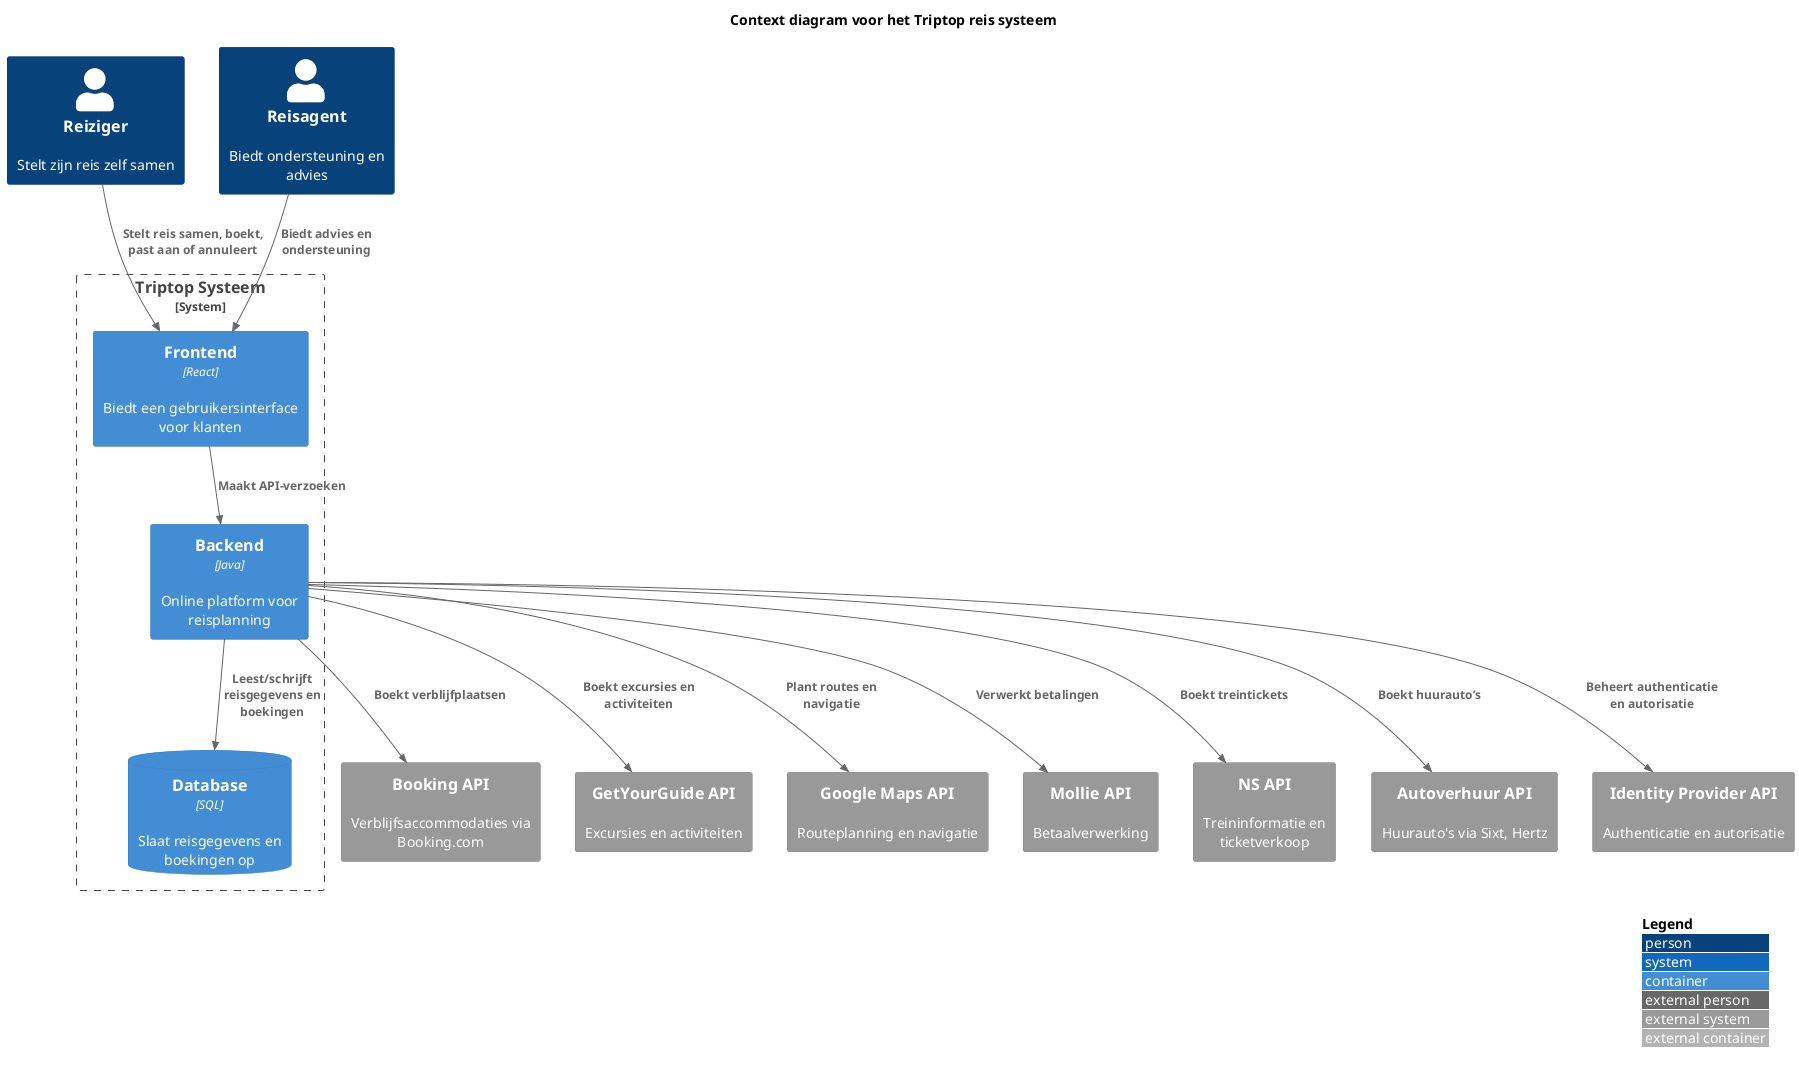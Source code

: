 @startuml
!include <C4/C4>
!include <C4/C4_Context>
!include <C4/C4_Container>

LAYOUT_WITH_LEGEND()

title Context diagram voor het Triptop reis systeem

Person(reiziger, "Reiziger", "Stelt zijn reis zelf samen")
Person(reisagent, "Reisagent", "Biedt ondersteuning en advies")

System_Boundary(triptop, "Triptop Systeem") {
    Container(frontend, "Frontend", "React", "Biedt een gebruikersinterface voor klanten")
    Container(backend, "Backend", "Java", "Online platform voor reisplanning")
    ContainerDb(database, "Database", "SQL", "Slaat reisgegevens en boekingen op")
}

System_Ext(bookingAPI, "Booking API", "Verblijfsaccommodaties via Booking.com")
System_Ext(getYourGuideAPI, "GetYourGuide API", "Excursies en activiteiten")
System_Ext(googleMapsAPI, "Google Maps API", "Routeplanning en navigatie")
System_Ext(mollieAPI, "Mollie API", "Betaalverwerking")
System_Ext(nsAPI, "NS API", "Treininformatie en ticketverkoop")
System_Ext(rentalCarAPI, "Autoverhuur API", "Huurauto's via Sixt, Hertz")
System_Ext(identityProviderAPI, "Identity Provider API", "Authenticatie en autorisatie")

Rel(reiziger, frontend, "Stelt reis samen, boekt, past aan of annuleert")
Rel(reisagent, frontend, "Biedt advies en ondersteuning")
Rel(frontend, backend, "Maakt API-verzoeken")
Rel(backend, database, "Leest/schrijft reisgegevens en boekingen")
Rel(backend, bookingAPI, "Boekt verblijfplaatsen")
Rel(backend, getYourGuideAPI, "Boekt excursies en activiteiten")
Rel(backend, googleMapsAPI, "Plant routes en navigatie")
Rel(backend, mollieAPI, "Verwerkt betalingen")
Rel(backend, nsAPI, "Boekt treintickets")
Rel(backend, rentalCarAPI, "Boekt huurauto’s")
Rel(backend, identityProviderAPI, "Beheert authenticatie en autorisatie")

@enduml